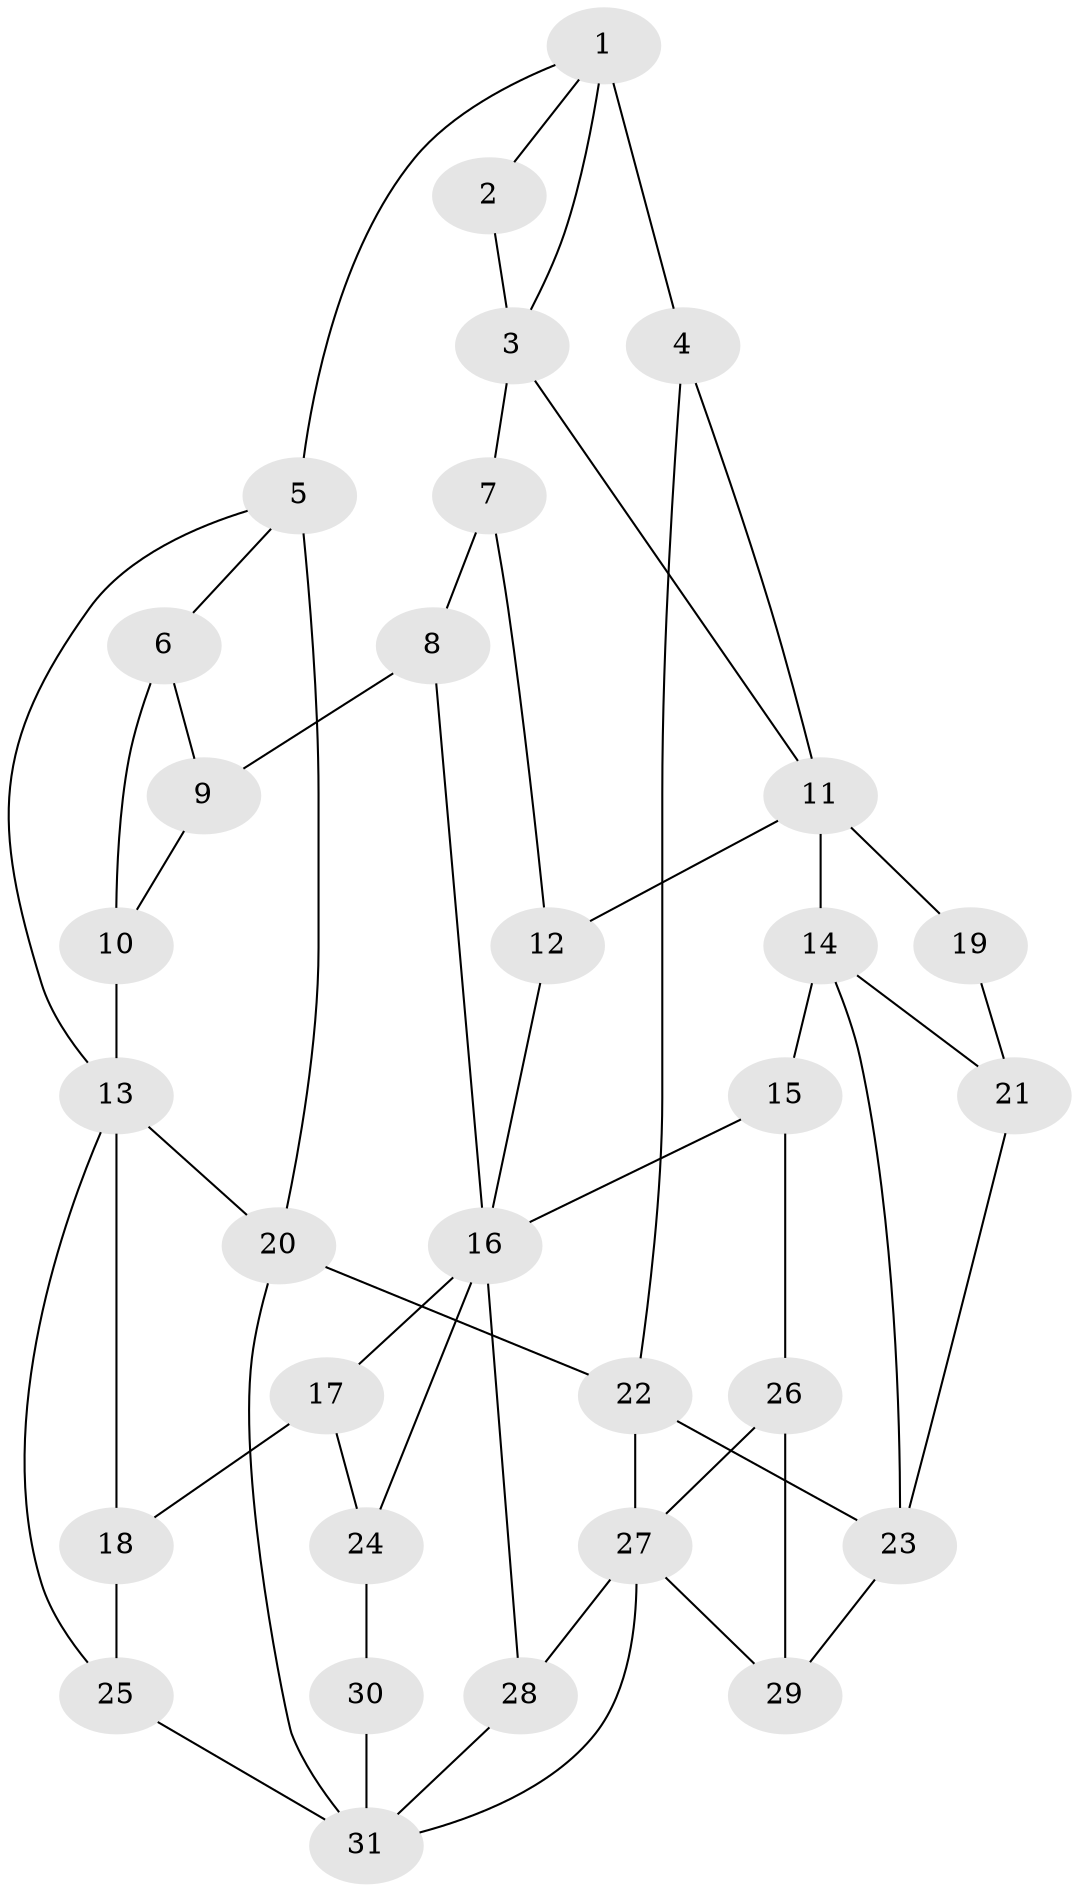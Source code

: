 // original degree distribution, {3: 0.04918032786885246, 5: 0.3770491803278688, 4: 0.29508196721311475, 6: 0.2786885245901639}
// Generated by graph-tools (version 1.1) at 2025/38/03/09/25 02:38:31]
// undirected, 31 vertices, 54 edges
graph export_dot {
graph [start="1"]
  node [color=gray90,style=filled];
  1;
  2;
  3;
  4;
  5;
  6;
  7;
  8;
  9;
  10;
  11;
  12;
  13;
  14;
  15;
  16;
  17;
  18;
  19;
  20;
  21;
  22;
  23;
  24;
  25;
  26;
  27;
  28;
  29;
  30;
  31;
  1 -- 2 [weight=1.0];
  1 -- 3 [weight=1.0];
  1 -- 4 [weight=2.0];
  1 -- 5 [weight=1.0];
  2 -- 3 [weight=1.0];
  3 -- 7 [weight=1.0];
  3 -- 11 [weight=1.0];
  4 -- 11 [weight=1.0];
  4 -- 22 [weight=1.0];
  5 -- 6 [weight=1.0];
  5 -- 13 [weight=1.0];
  5 -- 20 [weight=1.0];
  6 -- 9 [weight=1.0];
  6 -- 10 [weight=2.0];
  7 -- 8 [weight=1.0];
  7 -- 12 [weight=1.0];
  8 -- 9 [weight=1.0];
  8 -- 16 [weight=1.0];
  9 -- 10 [weight=1.0];
  10 -- 13 [weight=2.0];
  11 -- 12 [weight=1.0];
  11 -- 14 [weight=1.0];
  11 -- 19 [weight=2.0];
  12 -- 16 [weight=1.0];
  13 -- 18 [weight=1.0];
  13 -- 20 [weight=1.0];
  13 -- 25 [weight=1.0];
  14 -- 15 [weight=1.0];
  14 -- 21 [weight=1.0];
  14 -- 23 [weight=1.0];
  15 -- 16 [weight=1.0];
  15 -- 26 [weight=1.0];
  16 -- 17 [weight=1.0];
  16 -- 24 [weight=1.0];
  16 -- 28 [weight=1.0];
  17 -- 18 [weight=1.0];
  17 -- 24 [weight=1.0];
  18 -- 25 [weight=1.0];
  19 -- 21 [weight=1.0];
  20 -- 22 [weight=1.0];
  20 -- 31 [weight=1.0];
  21 -- 23 [weight=1.0];
  22 -- 23 [weight=1.0];
  22 -- 27 [weight=1.0];
  23 -- 29 [weight=1.0];
  24 -- 30 [weight=1.0];
  25 -- 31 [weight=1.0];
  26 -- 27 [weight=1.0];
  26 -- 29 [weight=1.0];
  27 -- 28 [weight=2.0];
  27 -- 29 [weight=1.0];
  27 -- 31 [weight=1.0];
  28 -- 31 [weight=1.0];
  30 -- 31 [weight=2.0];
}
